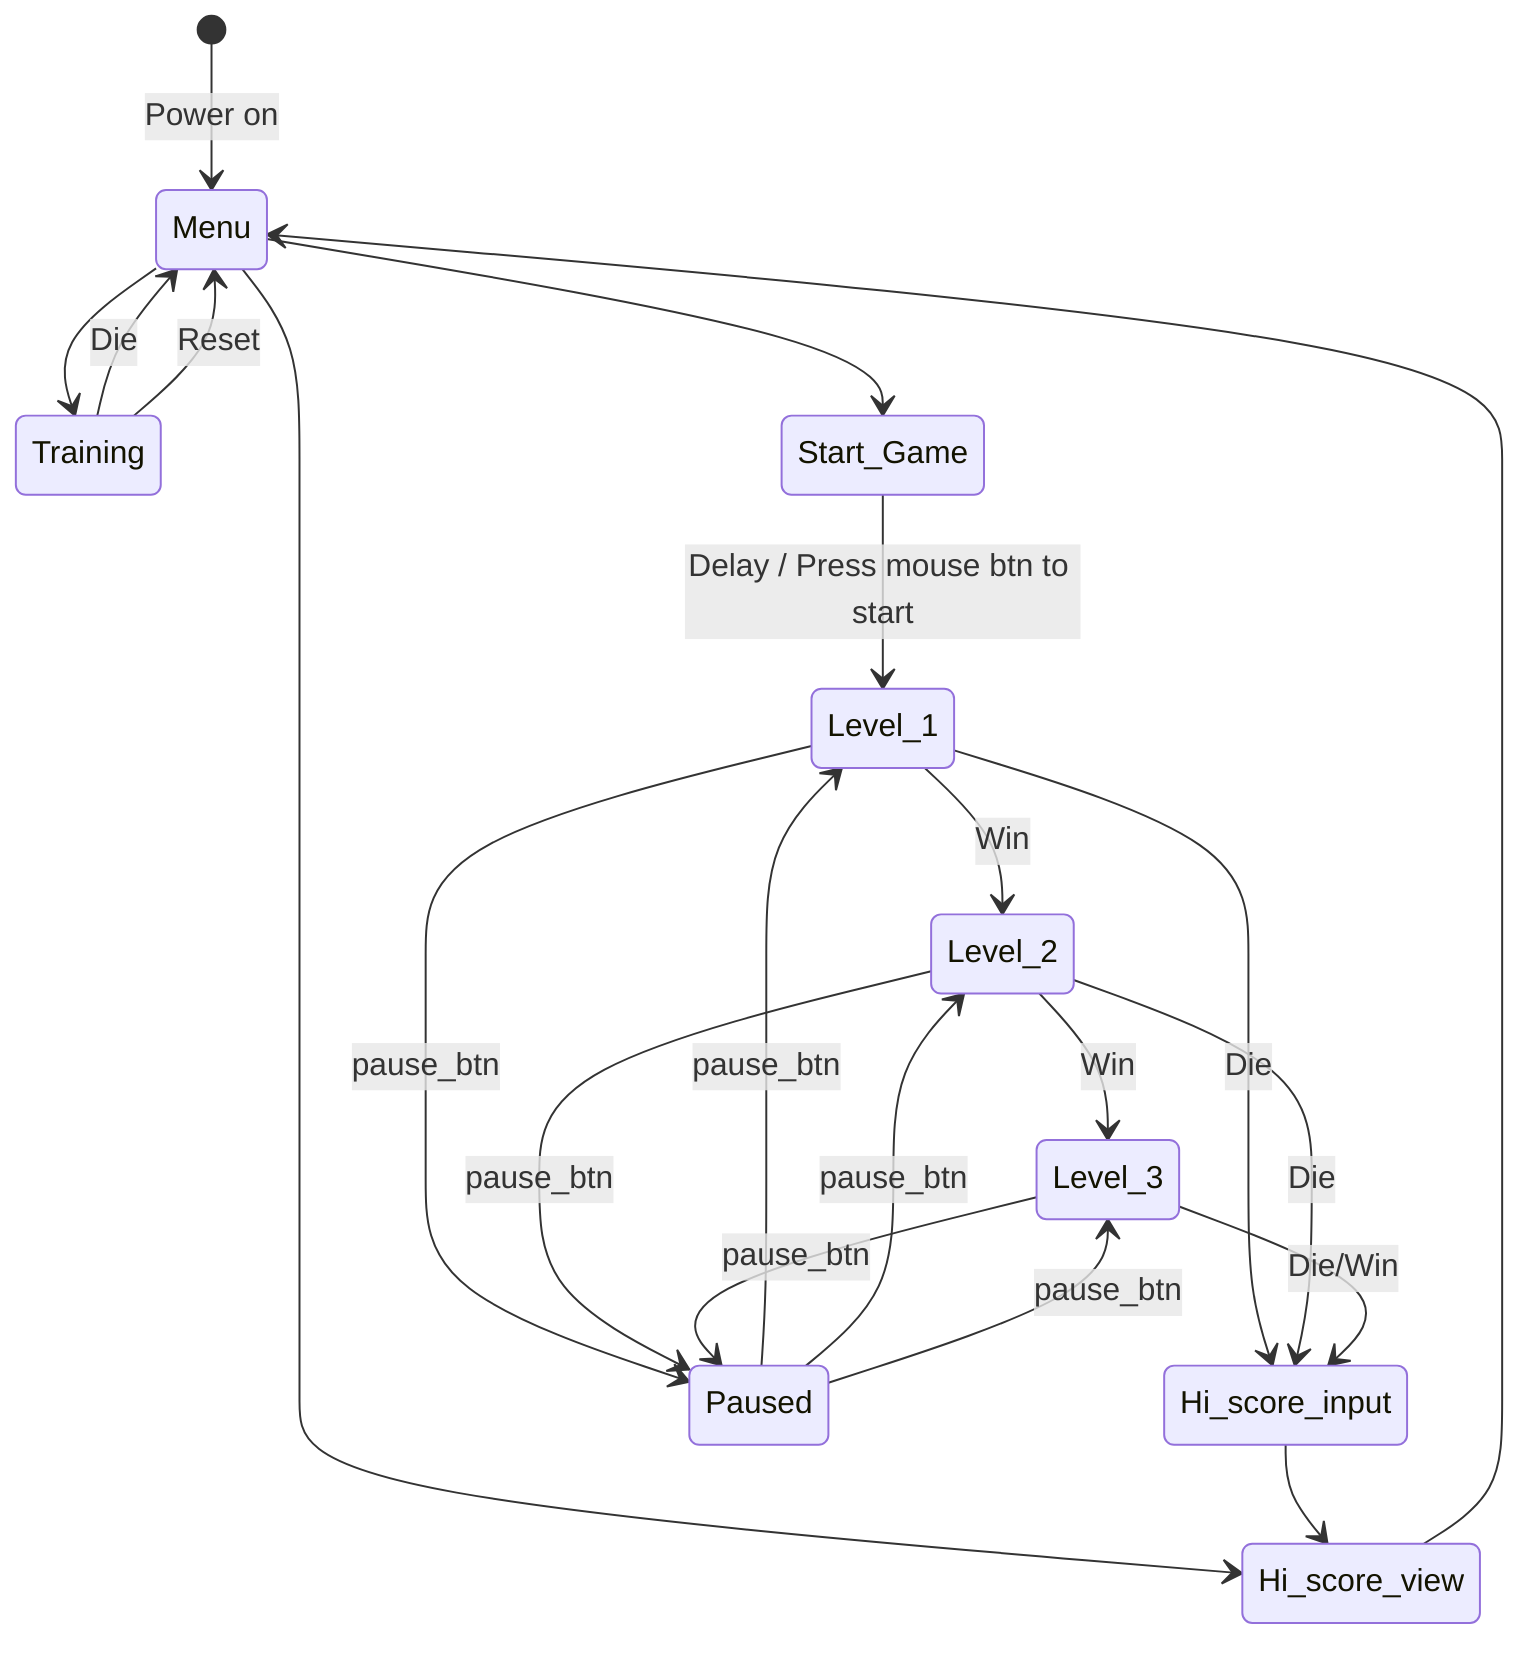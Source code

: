 stateDiagram
    [*] --> Menu : Power on
    Menu --> Training
    Menu --> Start_Game
    Menu --> Hi_score_view 

    Training --> Menu : Die
    Training --> Menu : Reset


    Start_Game --> Level_1 : Delay / Press mouse btn to start
    Level_1 --> Level_2 : Win
    Level_2 --> Level_3 : Win
    

    Level_1 --> Hi_score_input : Die
    Level_2 --> Hi_score_input : Die
    Level_3 --> Hi_score_input : Die/Win

    Level_1 --> Paused : pause_btn
    Paused --> Level_1  : pause_btn
    Level_2 --> Paused : pause_btn
    Paused --> Level_2  : pause_btn
    Level_3 --> Paused : pause_btn
    Paused --> Level_3  : pause_btn
    Hi_score_input --> Hi_score_view

    Hi_score_view --> Menu